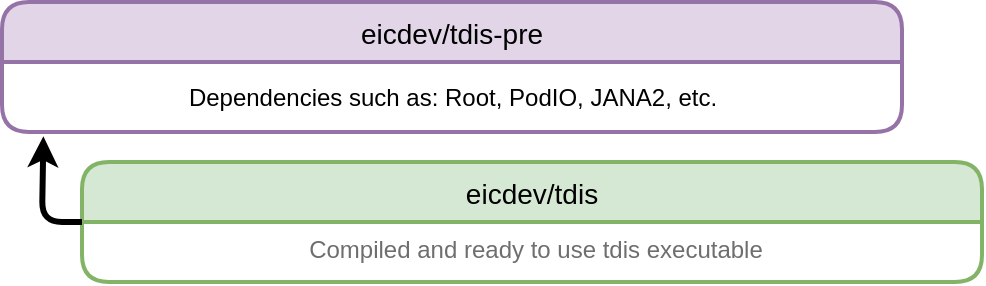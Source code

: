 <mxfile version="22.1.22" type="embed">
  <diagram id="SZMAlSkkSlNbT5CupUWZ" name="Page-1">
    <mxGraphModel dx="1837" dy="1546" grid="1" gridSize="10" guides="1" tooltips="1" connect="1" arrows="1" fold="1" page="1" pageScale="1" pageWidth="850" pageHeight="1100" math="0" shadow="0">
      <root>
        <mxCell id="0" />
        <mxCell id="1" parent="0" />
        <mxCell id="JwNkbS7Js9nHBYe9srT3-3" value="eicdev/tdis-pre" style="swimlane;childLayout=stackLayout;horizontal=1;startSize=30;horizontalStack=0;fillColor=#e1d5e7;rounded=1;fontSize=14;fontStyle=0;strokeWidth=2;resizeParent=0;resizeLast=1;shadow=0;dashed=0;align=center;strokeColor=#9673a6;" parent="1" vertex="1">
          <mxGeometry width="450" height="65" as="geometry" />
        </mxCell>
        <mxCell id="2" value="Dependencies such as: Root, PodIO, JANA2, etc." style="text;html=1;align=center;verticalAlign=middle;resizable=0;points=[];autosize=1;" vertex="1" parent="JwNkbS7Js9nHBYe9srT3-3">
          <mxGeometry y="30" width="450" height="35" as="geometry" />
        </mxCell>
        <mxCell id="JwNkbS7Js9nHBYe9srT3-5" value="eicdev/tdis" style="swimlane;childLayout=stackLayout;horizontal=1;startSize=30;horizontalStack=0;fillColor=#d5e8d4;rounded=1;fontSize=14;fontStyle=0;strokeWidth=2;resizeParent=0;resizeLast=1;shadow=0;dashed=0;align=center;strokeColor=#82b366;" parent="1" vertex="1">
          <mxGeometry x="40" y="80" width="450" height="60" as="geometry" />
        </mxCell>
        <mxCell id="JwNkbS7Js9nHBYe9srT3-6" value="Compiled and ready to use tdis executable" style="align=center;strokeColor=none;fillColor=none;spacingLeft=4;fontSize=12;verticalAlign=top;resizable=0;rotatable=0;part=1;fontColor=#6E6E6E;" parent="JwNkbS7Js9nHBYe9srT3-5" vertex="1">
          <mxGeometry y="30" width="450" height="30" as="geometry" />
        </mxCell>
        <mxCell id="JwNkbS7Js9nHBYe9srT3-19" value="" style="endArrow=classic;html=1;strokeWidth=3;exitX=0;exitY=0.5;exitDx=0;exitDy=0;entryX=0.046;entryY=1.061;entryDx=0;entryDy=0;entryPerimeter=0;" parent="1" edge="1" target="2">
          <mxGeometry width="50" height="50" relative="1" as="geometry">
            <mxPoint x="40" y="110" as="sourcePoint" />
            <mxPoint x="10" y="80" as="targetPoint" />
            <Array as="points">
              <mxPoint x="20" y="110" />
            </Array>
          </mxGeometry>
        </mxCell>
      </root>
    </mxGraphModel>
  </diagram>
</mxfile>

